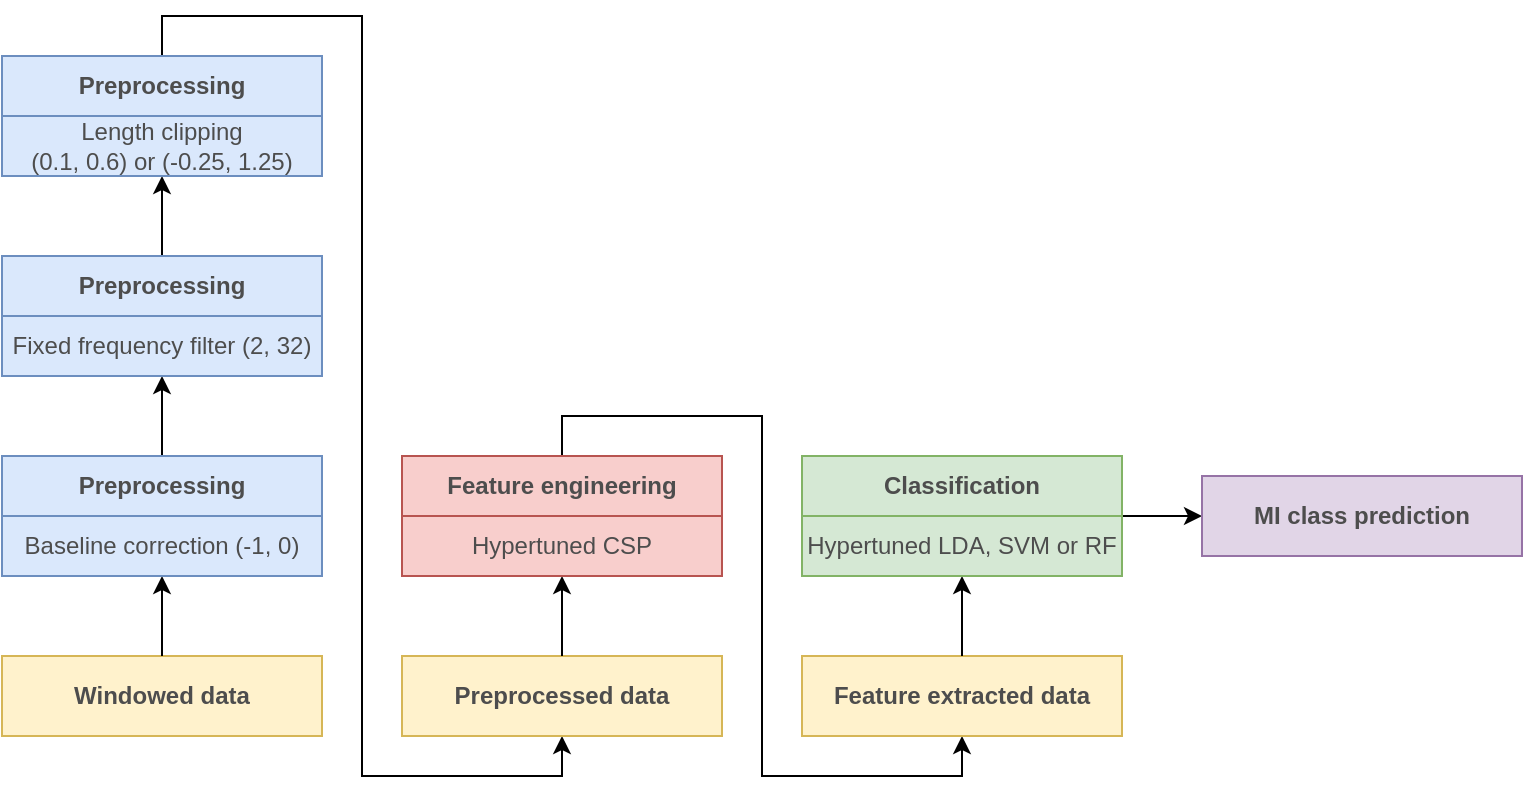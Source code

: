 <mxfile version="20.2.2" type="device"><diagram id="4x71PAkTOhGP23oKlI54" name="Page-1"><mxGraphModel dx="1178" dy="609" grid="1" gridSize="10" guides="1" tooltips="1" connect="1" arrows="1" fold="1" page="1" pageScale="1" pageWidth="1000" pageHeight="500" math="0" shadow="0"><root><mxCell id="0"/><mxCell id="1" parent="0"/><mxCell id="LhWBTW_0ej2TwHs6pEmQ-3" value="" style="rounded=0;whiteSpace=wrap;html=1;fillColor=#fff2cc;strokeColor=#d6b656;" vertex="1" parent="1"><mxGeometry x="120" y="360" width="160" height="40" as="geometry"/></mxCell><mxCell id="LhWBTW_0ej2TwHs6pEmQ-10" style="edgeStyle=orthogonalEdgeStyle;rounded=0;orthogonalLoop=1;jettySize=auto;html=1;entryX=0.5;entryY=1;entryDx=0;entryDy=0;fontColor=#4D4D4D;" edge="1" parent="1" source="LhWBTW_0ej2TwHs6pEmQ-5" target="LhWBTW_0ej2TwHs6pEmQ-9"><mxGeometry relative="1" as="geometry"/></mxCell><mxCell id="LhWBTW_0ej2TwHs6pEmQ-5" value="Windowed data" style="text;html=1;strokeColor=none;fillColor=none;align=center;verticalAlign=middle;whiteSpace=wrap;rounded=0;fontColor=#4D4D4D;fontStyle=1" vertex="1" parent="1"><mxGeometry x="120" y="360" width="160" height="40" as="geometry"/></mxCell><mxCell id="LhWBTW_0ej2TwHs6pEmQ-7" value="" style="rounded=0;whiteSpace=wrap;html=1;fillColor=#dae8fc;strokeColor=#6c8ebf;" vertex="1" parent="1"><mxGeometry x="120" y="260" width="160" height="60" as="geometry"/></mxCell><mxCell id="LhWBTW_0ej2TwHs6pEmQ-14" style="edgeStyle=orthogonalEdgeStyle;rounded=0;orthogonalLoop=1;jettySize=auto;html=1;entryX=0.5;entryY=1;entryDx=0;entryDy=0;fontColor=#4D4D4D;" edge="1" parent="1" source="LhWBTW_0ej2TwHs6pEmQ-8" target="LhWBTW_0ej2TwHs6pEmQ-13"><mxGeometry relative="1" as="geometry"/></mxCell><mxCell id="LhWBTW_0ej2TwHs6pEmQ-8" value="&lt;font color=&quot;#4d4d4d&quot;&gt;Preprocessing&lt;/font&gt;" style="text;html=1;strokeColor=#6c8ebf;fillColor=#dae8fc;align=center;verticalAlign=middle;whiteSpace=wrap;rounded=0;fontStyle=1" vertex="1" parent="1"><mxGeometry x="120" y="260" width="160" height="30" as="geometry"/></mxCell><mxCell id="LhWBTW_0ej2TwHs6pEmQ-9" value="Baseline correction (-1, 0)" style="text;html=1;strokeColor=none;fillColor=none;align=center;verticalAlign=middle;whiteSpace=wrap;rounded=0;fontColor=#4D4D4D;" vertex="1" parent="1"><mxGeometry x="120" y="290" width="160" height="30" as="geometry"/></mxCell><mxCell id="LhWBTW_0ej2TwHs6pEmQ-11" value="" style="rounded=0;whiteSpace=wrap;html=1;fillColor=#dae8fc;strokeColor=#6c8ebf;" vertex="1" parent="1"><mxGeometry x="120" y="160" width="160" height="60" as="geometry"/></mxCell><mxCell id="LhWBTW_0ej2TwHs6pEmQ-18" style="edgeStyle=orthogonalEdgeStyle;rounded=0;orthogonalLoop=1;jettySize=auto;html=1;entryX=0.5;entryY=1;entryDx=0;entryDy=0;fontColor=#4D4D4D;" edge="1" parent="1" source="LhWBTW_0ej2TwHs6pEmQ-12" target="LhWBTW_0ej2TwHs6pEmQ-15"><mxGeometry relative="1" as="geometry"/></mxCell><mxCell id="LhWBTW_0ej2TwHs6pEmQ-12" value="&lt;font color=&quot;#4d4d4d&quot;&gt;Preprocessing&lt;/font&gt;" style="text;html=1;strokeColor=#6c8ebf;fillColor=#dae8fc;align=center;verticalAlign=middle;whiteSpace=wrap;rounded=0;fontStyle=1" vertex="1" parent="1"><mxGeometry x="120" y="160" width="160" height="30" as="geometry"/></mxCell><mxCell id="LhWBTW_0ej2TwHs6pEmQ-13" value="Fixed frequency filter (2, 32)" style="text;html=1;strokeColor=none;fillColor=none;align=center;verticalAlign=middle;whiteSpace=wrap;rounded=0;fontColor=#4D4D4D;" vertex="1" parent="1"><mxGeometry x="120" y="190" width="160" height="30" as="geometry"/></mxCell><mxCell id="LhWBTW_0ej2TwHs6pEmQ-15" value="" style="rounded=0;whiteSpace=wrap;html=1;fillColor=#dae8fc;strokeColor=#6c8ebf;" vertex="1" parent="1"><mxGeometry x="120" y="60" width="160" height="60" as="geometry"/></mxCell><mxCell id="LhWBTW_0ej2TwHs6pEmQ-41" style="edgeStyle=orthogonalEdgeStyle;rounded=0;orthogonalLoop=1;jettySize=auto;html=1;entryX=0.5;entryY=1;entryDx=0;entryDy=0;fontColor=#4D4D4D;" edge="1" parent="1" source="LhWBTW_0ej2TwHs6pEmQ-16" target="LhWBTW_0ej2TwHs6pEmQ-22"><mxGeometry relative="1" as="geometry"><Array as="points"><mxPoint x="200" y="40"/><mxPoint x="300" y="40"/><mxPoint x="300" y="420"/><mxPoint x="400" y="420"/></Array></mxGeometry></mxCell><mxCell id="LhWBTW_0ej2TwHs6pEmQ-16" value="&lt;font color=&quot;#4d4d4d&quot;&gt;Preprocessing&lt;/font&gt;" style="text;html=1;strokeColor=#6c8ebf;fillColor=#dae8fc;align=center;verticalAlign=middle;whiteSpace=wrap;rounded=0;fontStyle=1" vertex="1" parent="1"><mxGeometry x="120" y="60" width="160" height="30" as="geometry"/></mxCell><mxCell id="LhWBTW_0ej2TwHs6pEmQ-17" value="Length clipping &lt;br&gt;(0.1, 0.6) or (-0.25, 1.25)" style="text;html=1;strokeColor=none;fillColor=none;align=center;verticalAlign=middle;whiteSpace=wrap;rounded=0;fontColor=#4D4D4D;" vertex="1" parent="1"><mxGeometry x="120" y="90" width="160" height="30" as="geometry"/></mxCell><mxCell id="LhWBTW_0ej2TwHs6pEmQ-21" value="" style="rounded=0;whiteSpace=wrap;html=1;fillColor=#fff2cc;strokeColor=#d6b656;" vertex="1" parent="1"><mxGeometry x="320" y="360" width="160" height="40" as="geometry"/></mxCell><mxCell id="LhWBTW_0ej2TwHs6pEmQ-27" style="edgeStyle=orthogonalEdgeStyle;rounded=0;orthogonalLoop=1;jettySize=auto;html=1;entryX=0.5;entryY=1;entryDx=0;entryDy=0;fontColor=#4D4D4D;" edge="1" parent="1" source="LhWBTW_0ej2TwHs6pEmQ-22" target="LhWBTW_0ej2TwHs6pEmQ-26"><mxGeometry relative="1" as="geometry"/></mxCell><mxCell id="LhWBTW_0ej2TwHs6pEmQ-22" value="Preprocessed data" style="text;html=1;strokeColor=none;fillColor=none;align=center;verticalAlign=middle;whiteSpace=wrap;rounded=0;fontColor=#4D4D4D;fontStyle=1" vertex="1" parent="1"><mxGeometry x="320" y="360" width="160" height="40" as="geometry"/></mxCell><mxCell id="LhWBTW_0ej2TwHs6pEmQ-24" value="" style="rounded=0;whiteSpace=wrap;html=1;fillColor=#f8cecc;strokeColor=#b85450;" vertex="1" parent="1"><mxGeometry x="320" y="260" width="160" height="60" as="geometry"/></mxCell><mxCell id="LhWBTW_0ej2TwHs6pEmQ-31" style="edgeStyle=orthogonalEdgeStyle;rounded=0;orthogonalLoop=1;jettySize=auto;html=1;entryX=0.5;entryY=1;entryDx=0;entryDy=0;fontColor=#4D4D4D;" edge="1" parent="1" source="LhWBTW_0ej2TwHs6pEmQ-25" target="LhWBTW_0ej2TwHs6pEmQ-30"><mxGeometry relative="1" as="geometry"><Array as="points"><mxPoint x="400" y="240"/><mxPoint x="500" y="240"/><mxPoint x="500" y="420"/><mxPoint x="600" y="420"/></Array></mxGeometry></mxCell><mxCell id="LhWBTW_0ej2TwHs6pEmQ-25" value="&lt;font color=&quot;#4d4d4d&quot;&gt;Feature engineering&lt;/font&gt;" style="text;html=1;strokeColor=#b85450;fillColor=#f8cecc;align=center;verticalAlign=middle;whiteSpace=wrap;rounded=0;fontStyle=1" vertex="1" parent="1"><mxGeometry x="320" y="260" width="160" height="30" as="geometry"/></mxCell><mxCell id="LhWBTW_0ej2TwHs6pEmQ-26" value="&lt;font color=&quot;#4d4d4d&quot;&gt;Hypertuned CSP&lt;/font&gt;" style="text;html=1;strokeColor=#b85450;fillColor=#f8cecc;align=center;verticalAlign=middle;whiteSpace=wrap;rounded=0;" vertex="1" parent="1"><mxGeometry x="320" y="290" width="160" height="30" as="geometry"/></mxCell><mxCell id="LhWBTW_0ej2TwHs6pEmQ-29" value="" style="rounded=0;whiteSpace=wrap;html=1;fillColor=#fff2cc;strokeColor=#d6b656;" vertex="1" parent="1"><mxGeometry x="520" y="360" width="160" height="40" as="geometry"/></mxCell><mxCell id="LhWBTW_0ej2TwHs6pEmQ-35" style="edgeStyle=orthogonalEdgeStyle;rounded=0;orthogonalLoop=1;jettySize=auto;html=1;entryX=0.5;entryY=1;entryDx=0;entryDy=0;fontColor=#4D4D4D;" edge="1" parent="1" source="LhWBTW_0ej2TwHs6pEmQ-30" target="LhWBTW_0ej2TwHs6pEmQ-34"><mxGeometry relative="1" as="geometry"/></mxCell><mxCell id="LhWBTW_0ej2TwHs6pEmQ-30" value="Feature extracted data" style="text;html=1;strokeColor=none;fillColor=none;align=center;verticalAlign=middle;whiteSpace=wrap;rounded=0;fontColor=#4D4D4D;fontStyle=1" vertex="1" parent="1"><mxGeometry x="520" y="360" width="160" height="40" as="geometry"/></mxCell><mxCell id="LhWBTW_0ej2TwHs6pEmQ-32" value="" style="rounded=0;whiteSpace=wrap;html=1;fillColor=#d5e8d4;strokeColor=#82b366;" vertex="1" parent="1"><mxGeometry x="520" y="260" width="160" height="60" as="geometry"/></mxCell><mxCell id="LhWBTW_0ej2TwHs6pEmQ-33" value="&lt;font color=&quot;#4d4d4d&quot;&gt;Classification&lt;/font&gt;" style="text;html=1;strokeColor=#82b366;fillColor=#d5e8d4;align=center;verticalAlign=middle;whiteSpace=wrap;rounded=0;fontStyle=1" vertex="1" parent="1"><mxGeometry x="520" y="260" width="160" height="30" as="geometry"/></mxCell><mxCell id="LhWBTW_0ej2TwHs6pEmQ-42" style="edgeStyle=orthogonalEdgeStyle;rounded=0;orthogonalLoop=1;jettySize=auto;html=1;exitX=1;exitY=0;exitDx=0;exitDy=0;entryX=0;entryY=0.5;entryDx=0;entryDy=0;fontColor=#4D4D4D;" edge="1" parent="1" source="LhWBTW_0ej2TwHs6pEmQ-34" target="LhWBTW_0ej2TwHs6pEmQ-40"><mxGeometry relative="1" as="geometry"><Array as="points"><mxPoint x="700" y="290"/><mxPoint x="700" y="290"/></Array></mxGeometry></mxCell><mxCell id="LhWBTW_0ej2TwHs6pEmQ-34" value="&lt;font color=&quot;#4d4d4d&quot;&gt;Hypertuned LDA, SVM or RF&lt;/font&gt;" style="text;html=1;strokeColor=#82b366;fillColor=#d5e8d4;align=center;verticalAlign=middle;whiteSpace=wrap;rounded=0;" vertex="1" parent="1"><mxGeometry x="520" y="290" width="160" height="30" as="geometry"/></mxCell><mxCell id="LhWBTW_0ej2TwHs6pEmQ-39" value="" style="rounded=0;whiteSpace=wrap;html=1;fillColor=#fff2cc;strokeColor=#d6b656;" vertex="1" parent="1"><mxGeometry x="720" y="270" width="160" height="40" as="geometry"/></mxCell><mxCell id="LhWBTW_0ej2TwHs6pEmQ-40" value="&lt;font color=&quot;#4d4d4d&quot;&gt;MI class prediction&lt;/font&gt;" style="text;html=1;strokeColor=#9673a6;fillColor=#e1d5e7;align=center;verticalAlign=middle;whiteSpace=wrap;rounded=0;fontStyle=1" vertex="1" parent="1"><mxGeometry x="720" y="270" width="160" height="40" as="geometry"/></mxCell></root></mxGraphModel></diagram></mxfile>